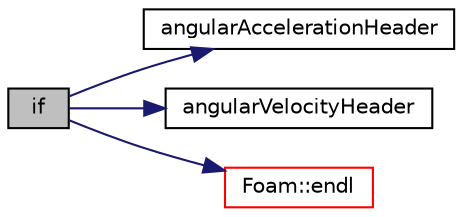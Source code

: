 digraph "if"
{
  bgcolor="transparent";
  edge [fontname="Helvetica",fontsize="10",labelfontname="Helvetica",labelfontsize="10"];
  node [fontname="Helvetica",fontsize="10",shape=record];
  rankdir="LR";
  Node1 [label="if",height=0.2,width=0.4,color="black", fillcolor="grey75", style="filled", fontcolor="black"];
  Node1 -> Node2 [color="midnightblue",fontsize="10",style="solid",fontname="Helvetica"];
  Node2 [label="angularAccelerationHeader",height=0.2,width=0.4,color="black",URL="$a03348.html#acb624f718907cda14bc7e80dc7ebd1a5"];
  Node1 -> Node3 [color="midnightblue",fontsize="10",style="solid",fontname="Helvetica"];
  Node3 [label="angularVelocityHeader",height=0.2,width=0.4,color="black",URL="$a03348.html#a9105c530b17a2b1572d750eca56be37b"];
  Node1 -> Node4 [color="midnightblue",fontsize="10",style="solid",fontname="Helvetica"];
  Node4 [label="Foam::endl",height=0.2,width=0.4,color="red",URL="$a10974.html#a2db8fe02a0d3909e9351bb4275b23ce4",tooltip="Add newline and flush stream. "];
}
